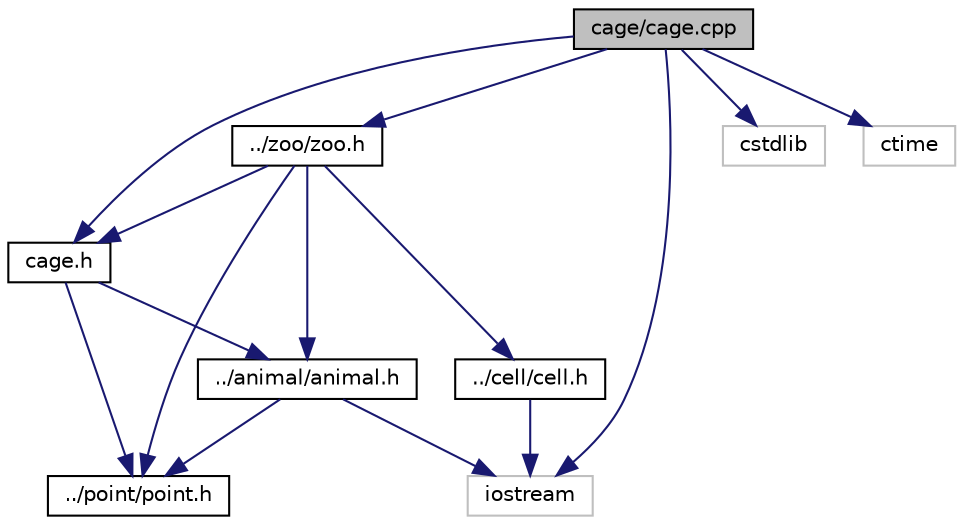 digraph "cage/cage.cpp"
{
  edge [fontname="Helvetica",fontsize="10",labelfontname="Helvetica",labelfontsize="10"];
  node [fontname="Helvetica",fontsize="10",shape=record];
  Node1 [label="cage/cage.cpp",height=0.2,width=0.4,color="black", fillcolor="grey75", style="filled", fontcolor="black"];
  Node1 -> Node2 [color="midnightblue",fontsize="10",style="solid"];
  Node2 [label="cage.h",height=0.2,width=0.4,color="black", fillcolor="white", style="filled",URL="$cage_8h.html"];
  Node2 -> Node3 [color="midnightblue",fontsize="10",style="solid"];
  Node3 [label="../point/point.h",height=0.2,width=0.4,color="black", fillcolor="white", style="filled",URL="$point_8h.html"];
  Node2 -> Node4 [color="midnightblue",fontsize="10",style="solid"];
  Node4 [label="../animal/animal.h",height=0.2,width=0.4,color="black", fillcolor="white", style="filled",URL="$animal_8h.html"];
  Node4 -> Node5 [color="midnightblue",fontsize="10",style="solid"];
  Node5 [label="iostream",height=0.2,width=0.4,color="grey75", fillcolor="white", style="filled"];
  Node4 -> Node3 [color="midnightblue",fontsize="10",style="solid"];
  Node1 -> Node6 [color="midnightblue",fontsize="10",style="solid"];
  Node6 [label="../zoo/zoo.h",height=0.2,width=0.4,color="black", fillcolor="white", style="filled",URL="$zoo_8h.html"];
  Node6 -> Node7 [color="midnightblue",fontsize="10",style="solid"];
  Node7 [label="../cell/cell.h",height=0.2,width=0.4,color="black", fillcolor="white", style="filled",URL="$cell_8h.html"];
  Node7 -> Node5 [color="midnightblue",fontsize="10",style="solid"];
  Node6 -> Node2 [color="midnightblue",fontsize="10",style="solid"];
  Node6 -> Node3 [color="midnightblue",fontsize="10",style="solid"];
  Node6 -> Node4 [color="midnightblue",fontsize="10",style="solid"];
  Node1 -> Node5 [color="midnightblue",fontsize="10",style="solid"];
  Node1 -> Node8 [color="midnightblue",fontsize="10",style="solid"];
  Node8 [label="cstdlib",height=0.2,width=0.4,color="grey75", fillcolor="white", style="filled"];
  Node1 -> Node9 [color="midnightblue",fontsize="10",style="solid"];
  Node9 [label="ctime",height=0.2,width=0.4,color="grey75", fillcolor="white", style="filled"];
}
